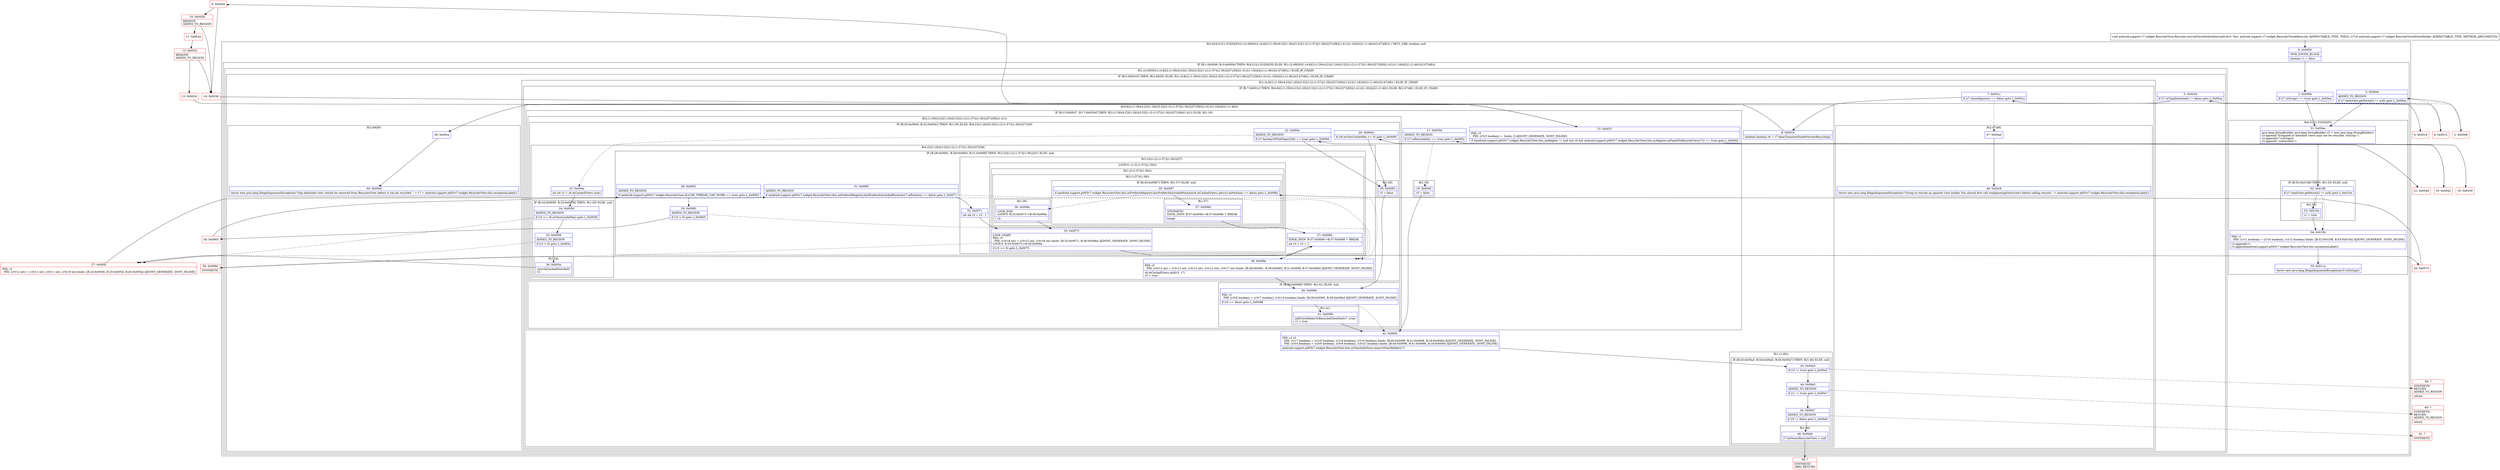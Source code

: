 digraph "CFG forandroid.support.v7.widget.RecyclerView.Recycler.recycleViewHolderInternal(Landroid\/support\/v7\/widget\/RecyclerView$ViewHolder;)V" {
subgraph cluster_Region_1688416210 {
label = "R(2:0|(4:51|(1:53)|54|55)(1:(2:49|50)(1:(4:8|(2:(1:39)(4:23|(1:26)|(3:32|(1:(2:(1:57)|(1:36)))|37)|38)|(1:41))(1:18)|42|(1:(1:46)))(2:47|48)))) | DECL_VAR: boolean null\l";
node [shape=record,color=blue];
Node_0 [shape=record,label="{0\:\ 0x0000|MTH_ENTER_BLOCK\l|boolean r1 = false\l}"];
subgraph cluster_IfRegion_1238669804 {
label = "IF [B:1:0x0006, B:3:0x000e] THEN: R(4:51|(1:53)|54|55) ELSE: R(1:(2:49|50)(1:(4:8|(2:(1:39)(4:23|(1:26)|(3:32|(1:(2:(1:57)|(1:36)))|37)|38)|(1:41))(1:18)|42|(1:(1:46)))(2:47|48)))";
node [shape=record,color=blue];
Node_1 [shape=record,label="{1\:\ 0x0006|if (r7.isScrap() == true) goto L_0x00ea\l}"];
Node_3 [shape=record,label="{3\:\ 0x000e|ADDED_TO_REGION\l|if (r7.itemView.getParent() != null) goto L_0x00ea\l}"];
subgraph cluster_Region_437336261 {
label = "R(4:51|(1:53)|54|55)";
node [shape=record,color=blue];
Node_51 [shape=record,label="{51\:\ 0x00ea|java.lang.StringBuilder java.lang.StringBuilder r3 = new java.lang.StringBuilder()\lr3.append(\"Scrapped or attached views may not be recycled. isScrap:\")\lr3.append(r7.isScrap())\lr3.append(\" isAttached:\")\l}"];
subgraph cluster_IfRegion_1715695185 {
label = "IF [B:52:0x0108] THEN: R(1:53) ELSE: null";
node [shape=record,color=blue];
Node_52 [shape=record,label="{52\:\ 0x0108|if (r7.itemView.getParent() != null) goto L_0x010a\l}"];
subgraph cluster_Region_1205017354 {
label = "R(1:53)";
node [shape=record,color=blue];
Node_53 [shape=record,label="{53\:\ 0x010a|r1 = true\l}"];
}
}
Node_54 [shape=record,label="{54\:\ 0x010b|PHI: r1 \l  PHI: (r1v1 boolean) = (r1v0 boolean), (r1v2 boolean) binds: [B:52:0x0108, B:53:0x010a] A[DONT_GENERATE, DONT_INLINE]\l|r3.append(r1)\lr3.append(android.support.p003v7.widget.RecyclerView.this.exceptionLabel())\l}"];
Node_55 [shape=record,label="{55\:\ 0x011e|throw new java.lang.IllegalArgumentException(r3.toString())\l}"];
}
subgraph cluster_Region_1071291485 {
label = "R(1:(2:49|50)(1:(4:8|(2:(1:39)(4:23|(1:26)|(3:32|(1:(2:(1:57)|(1:36)))|37)|38)|(1:41))(1:18)|42|(1:(1:46)))(2:47|48))) | ELSE_IF_CHAIN\l";
node [shape=record,color=blue];
subgraph cluster_IfRegion_1937679355 {
label = "IF [B:5:0x0016] THEN: R(2:49|50) ELSE: R(1:(4:8|(2:(1:39)(4:23|(1:26)|(3:32|(1:(2:(1:57)|(1:36)))|37)|38)|(1:41))(1:18)|42|(1:(1:46)))(2:47|48)) | ELSE_IF_CHAIN\l";
node [shape=record,color=blue];
Node_5 [shape=record,label="{5\:\ 0x0016|if (r7.isTmpDetached() != false) goto L_0x00ca\l}"];
subgraph cluster_Region_503861121 {
label = "R(2:49|50)";
node [shape=record,color=blue];
Node_49 [shape=record,label="{49\:\ 0x00ca}"];
Node_50 [shape=record,label="{50\:\ 0x00e9|throw new java.lang.IllegalArgumentException(\"Tmp detached view should be removed from RecyclerView before it can be recycled: \" + r7 + android.support.p003v7.widget.RecyclerView.this.exceptionLabel())\l}"];
}
subgraph cluster_Region_1673829367 {
label = "R(1:(4:8|(2:(1:39)(4:23|(1:26)|(3:32|(1:(2:(1:57)|(1:36)))|37)|38)|(1:41))(1:18)|42|(1:(1:46)))(2:47|48)) | ELSE_IF_CHAIN\l";
node [shape=record,color=blue];
subgraph cluster_IfRegion_144165798 {
label = "IF [B:7:0x001c] THEN: R(4:8|(2:(1:39)(4:23|(1:26)|(3:32|(1:(2:(1:57)|(1:36)))|37)|38)|(1:41))(1:18)|42|(1:(1:46))) ELSE: R(2:47|48) | ELSE_IF_CHAIN\l";
node [shape=record,color=blue];
Node_7 [shape=record,label="{7\:\ 0x001c|if (r7.shouldIgnore() == false) goto L_0x001e\l}"];
subgraph cluster_Region_946148701 {
label = "R(4:8|(2:(1:39)(4:23|(1:26)|(3:32|(1:(2:(1:57)|(1:36)))|37)|38)|(1:41))(1:18)|42|(1:(1:46)))";
node [shape=record,color=blue];
Node_8 [shape=record,label="{8\:\ 0x001e|boolean boolean r0 = r7.doesTransientStatePreventRecycling()\l}"];
subgraph cluster_IfRegion_164463462 {
label = "IF [B:15:0x0037, B:17:0x003d] THEN: R(2:(1:39)(4:23|(1:26)|(3:32|(1:(2:(1:57)|(1:36)))|37)|38)|(1:41)) ELSE: R(1:18)";
node [shape=record,color=blue];
Node_15 [shape=record,label="{15\:\ 0x0037|PHI: r3 \l  PHI: (r3v3 boolean) =  binds: [] A[DONT_GENERATE, DONT_INLINE]\l|if ((android.support.p003v7.widget.RecyclerView.this.mAdapter != null && r0 && android.support.p003v7.widget.RecyclerView.this.mAdapter.onFailedToRecycleView(r7)) == true) goto L_0x0042\l}"];
Node_17 [shape=record,label="{17\:\ 0x003d|ADDED_TO_REGION\l|if (r7.isRecyclable() == true) goto L_0x0042\l}"];
subgraph cluster_Region_242270260 {
label = "R(2:(1:39)(4:23|(1:26)|(3:32|(1:(2:(1:57)|(1:36)))|37)|38)|(1:41))";
node [shape=record,color=blue];
subgraph cluster_IfRegion_1381560892 {
label = "IF [B:20:0x0044, B:22:0x004c] THEN: R(1:39) ELSE: R(4:23|(1:26)|(3:32|(1:(2:(1:57)|(1:36)))|37)|38)";
node [shape=record,color=blue];
Node_20 [shape=record,label="{20\:\ 0x0044|if (r6.mViewCacheMax \<= 0) goto L_0x0095\l}"];
Node_22 [shape=record,label="{22\:\ 0x004c|ADDED_TO_REGION\l|if (r7.hasAnyOfTheFlags(526) == true) goto L_0x0095\l}"];
subgraph cluster_Region_436819338 {
label = "R(1:39)";
node [shape=record,color=blue];
Node_39 [shape=record,label="{39\:\ 0x0095|r3 = false\l}"];
}
subgraph cluster_Region_2006622520 {
label = "R(4:23|(1:26)|(3:32|(1:(2:(1:57)|(1:36)))|37)|38)";
node [shape=record,color=blue];
Node_23 [shape=record,label="{23\:\ 0x004e|int int r3 = r6.mCachedViews.size()\l}"];
subgraph cluster_IfRegion_1890761870 {
label = "IF [B:24:0x0056, B:25:0x0058] THEN: R(1:26) ELSE: null";
node [shape=record,color=blue];
Node_24 [shape=record,label="{24\:\ 0x0056|ADDED_TO_REGION\l|if (r3 \>= r6.mViewCacheMax) goto L_0x0058\l}"];
Node_25 [shape=record,label="{25\:\ 0x0058|ADDED_TO_REGION\l|if (r3 \> 0) goto L_0x005a\l}"];
subgraph cluster_Region_1375949975 {
label = "R(1:26)";
node [shape=record,color=blue];
Node_26 [shape=record,label="{26\:\ 0x005a|recycleCachedViewAt(0)\lr3\-\-\l}"];
}
}
subgraph cluster_IfRegion_995580198 {
label = "IF [B:28:0x0061, B:29:0x0063, B:31:0x006f] THEN: R(3:32|(1:(2:(1:57)|(1:36)))|37) ELSE: null";
node [shape=record,color=blue];
Node_28 [shape=record,label="{28\:\ 0x0061|ADDED_TO_REGION\l|if (android.support.p003v7.widget.RecyclerView.ALLOW_THREAD_GAP_WORK == true) goto L_0x0063\l}"];
Node_29 [shape=record,label="{29\:\ 0x0063|ADDED_TO_REGION\l|if (r3 \> 0) goto L_0x0065\l}"];
Node_31 [shape=record,label="{31\:\ 0x006f|ADDED_TO_REGION\l|if (android.support.p003v7.widget.RecyclerView.this.mPrefetchRegistry.lastPrefetchIncludedPosition(r7.mPosition) == false) goto L_0x0071\l}"];
subgraph cluster_Region_41350230 {
label = "R(3:32|(1:(2:(1:57)|(1:36)))|37)";
node [shape=record,color=blue];
Node_32 [shape=record,label="{32\:\ 0x0071|int int r3 = r3 \- 1\l}"];
subgraph cluster_LoopRegion_1180275939 {
label = "LOOP:0: (1:(2:(1:57)|(1:36)))";
node [shape=record,color=blue];
Node_33 [shape=record,label="{33\:\ 0x0073|LOOP_START\lPHI: r3 \l  PHI: (r3v16 int) = (r3v15 int), (r3v18 int) binds: [B:32:0x0071, B:36:0x008a] A[DONT_GENERATE, DONT_INLINE]\lLOOP:0: B:33:0x0073\-\>B:36:0x008a\l|if (r3 \>= 0) goto L_0x0075\l}"];
subgraph cluster_Region_361021603 {
label = "R(1:(2:(1:57)|(1:36)))";
node [shape=record,color=blue];
subgraph cluster_Region_595125070 {
label = "R(2:(1:57)|(1:36))";
node [shape=record,color=blue];
subgraph cluster_IfRegion_594151018 {
label = "IF [B:35:0x0087] THEN: R(1:57) ELSE: null";
node [shape=record,color=blue];
Node_35 [shape=record,label="{35\:\ 0x0087|if (android.support.p003v7.widget.RecyclerView.this.mPrefetchRegistry.lastPrefetchIncludedPosition(r6.mCachedViews.get(r3).mPosition) == false) goto L_0x008d\l}"];
subgraph cluster_Region_729933429 {
label = "R(1:57)";
node [shape=record,color=blue];
Node_57 [shape=record,label="{57\:\ 0x008d|SYNTHETIC\lEDGE_INSN: B:57:0x008d\-\>B:37:0x008d ?: BREAK  \l|break\l}"];
}
}
subgraph cluster_Region_238472798 {
label = "R(1:36)";
node [shape=record,color=blue];
Node_36 [shape=record,label="{36\:\ 0x008a|LOOP_END\lLOOP:0: B:33:0x0073\-\>B:36:0x008a\l|r3\-\-\l}"];
}
}
}
}
Node_37 [shape=record,label="{37\:\ 0x008d|EDGE_INSN: B:57:0x008d\-\>B:37:0x008d ?: BREAK  \l|int r3 = r3 + 1\l}"];
}
}
Node_38 [shape=record,label="{38\:\ 0x008e|PHI: r3 \l  PHI: (r3v13 int) = (r3v12 int), (r3v12 int), (r3v12 int), (r3v17 int) binds: [B:28:0x0061, B:29:0x0063, B:31:0x006f, B:37:0x008d] A[DONT_GENERATE, DONT_INLINE]\l|r6.mCachedViews.add(r3, r7)\lr3 = true\l}"];
}
}
subgraph cluster_IfRegion_1054685227 {
label = "IF [B:40:0x0096] THEN: R(1:41) ELSE: null";
node [shape=record,color=blue];
Node_40 [shape=record,label="{40\:\ 0x0096|PHI: r3 \l  PHI: (r3v6 boolean) = (r3v7 boolean), (r3v14 boolean) binds: [B:39:0x0095, B:38:0x008e] A[DONT_GENERATE, DONT_INLINE]\l|if (r3 == false) goto L_0x0098\l}"];
subgraph cluster_Region_1385984191 {
label = "R(1:41)";
node [shape=record,color=blue];
Node_41 [shape=record,label="{41\:\ 0x0098|addViewHolderToRecycledViewPool(r7, true)\lr1 = true\l}"];
}
}
}
subgraph cluster_Region_1732611435 {
label = "R(1:18)";
node [shape=record,color=blue];
Node_18 [shape=record,label="{18\:\ 0x0040|r3 = false\l}"];
}
}
Node_42 [shape=record,label="{42\:\ 0x009c|PHI: r1 r3 \l  PHI: (r1v7 boolean) = (r1v0 boolean), (r1v8 boolean), (r1v0 boolean) binds: [B:40:0x0096, B:41:0x0098, B:18:0x0040] A[DONT_GENERATE, DONT_INLINE]\l  PHI: (r3v4 boolean) = (r3v6 boolean), (r3v6 boolean), (r3v21 boolean) binds: [B:40:0x0096, B:41:0x0098, B:18:0x0040] A[DONT_GENERATE, DONT_INLINE]\l|android.support.p003v7.widget.RecyclerView.this.mViewInfoStore.removeViewHolder(r7)\l}"];
subgraph cluster_Region_233797259 {
label = "R(1:(1:46))";
node [shape=record,color=blue];
subgraph cluster_IfRegion_1739672042 {
label = "IF [B:43:0x00a3, B:44:0x00a5, B:45:0x00a7] THEN: R(1:46) ELSE: null";
node [shape=record,color=blue];
Node_43 [shape=record,label="{43\:\ 0x00a3|if (r3 != true) goto L_0x00a5\l}"];
Node_44 [shape=record,label="{44\:\ 0x00a5|ADDED_TO_REGION\l|if (r1 != true) goto L_0x00a7\l}"];
Node_45 [shape=record,label="{45\:\ 0x00a7|ADDED_TO_REGION\l|if (r0 != false) goto L_0x00a9\l}"];
subgraph cluster_Region_1776912107 {
label = "R(1:46)";
node [shape=record,color=blue];
Node_46 [shape=record,label="{46\:\ 0x00a9|r7.mOwnerRecyclerView = null\l}"];
}
}
}
}
subgraph cluster_Region_1300199405 {
label = "R(2:47|48)";
node [shape=record,color=blue];
Node_47 [shape=record,label="{47\:\ 0x00ad}"];
Node_48 [shape=record,label="{48\:\ 0x00c9|throw new java.lang.IllegalArgumentException(\"Trying to recycle an ignored view holder. You should first call stopIgnoringView(view) before calling recycle.\" + android.support.p003v7.widget.RecyclerView.this.exceptionLabel())\l}"];
}
}
}
}
}
}
}
Node_2 [shape=record,color=red,label="{2\:\ 0x0008}"];
Node_4 [shape=record,color=red,label="{4\:\ 0x0012}"];
Node_6 [shape=record,color=red,label="{6\:\ 0x0018}"];
Node_9 [shape=record,color=red,label="{9\:\ 0x0026}"];
Node_10 [shape=record,color=red,label="{10\:\ 0x0028|REMOVE\lADDED_TO_REGION\l}"];
Node_11 [shape=record,color=red,label="{11\:\ 0x002a}"];
Node_12 [shape=record,color=red,label="{12\:\ 0x0032|REMOVE\lADDED_TO_REGION\l}"];
Node_13 [shape=record,color=red,label="{13\:\ 0x0034}"];
Node_14 [shape=record,color=red,label="{14\:\ 0x0036}"];
Node_16 [shape=record,color=red,label="{16\:\ 0x0039}"];
Node_19 [shape=record,color=red,label="{19\:\ 0x0042}"];
Node_21 [shape=record,color=red,label="{21\:\ 0x0046}"];
Node_27 [shape=record,color=red,label="{27\:\ 0x005f|PHI: r3 \l  PHI: (r3v12 int) = (r3v11 int), (r3v11 int), (r3v19 int) binds: [B:24:0x0056, B:25:0x0058, B:26:0x005a] A[DONT_GENERATE, DONT_INLINE]\l}"];
Node_30 [shape=record,color=red,label="{30\:\ 0x0065}"];
Node_34 [shape=record,color=red,label="{34\:\ 0x0075}"];
Node_56 [shape=record,color=red,label="{56\:\ 0x008d|SYNTHETIC\l}"];
Node_58 [shape=record,color=red,label="{58\:\ ?|SYNTHETIC\lORIG_RETURN\l}"];
Node_59 [shape=record,color=red,label="{59\:\ ?|SYNTHETIC\lRETURN\lADDED_TO_REGION\l|return\l}"];
Node_60 [shape=record,color=red,label="{60\:\ ?|SYNTHETIC\lRETURN\lADDED_TO_REGION\l|return\l}"];
Node_61 [shape=record,color=red,label="{61\:\ ?|SYNTHETIC\l}"];
MethodNode[shape=record,label="{void android.support.v7.widget.RecyclerView.Recycler.recycleViewHolderInternal((r6v0 'this' android.support.v7.widget.RecyclerView$Recycler A[IMMUTABLE_TYPE, THIS]), (r7v0 android.support.v7.widget.RecyclerView$ViewHolder A[IMMUTABLE_TYPE, METHOD_ARGUMENT])) }"];
MethodNode -> Node_0;
Node_0 -> Node_1;
Node_1 -> Node_2[style=dashed];
Node_1 -> Node_51;
Node_3 -> Node_4[style=dashed];
Node_3 -> Node_51;
Node_51 -> Node_52;
Node_52 -> Node_53;
Node_52 -> Node_54[style=dashed];
Node_53 -> Node_54;
Node_54 -> Node_55;
Node_5 -> Node_6[style=dashed];
Node_5 -> Node_49;
Node_49 -> Node_50;
Node_7 -> Node_8;
Node_7 -> Node_47[style=dashed];
Node_8 -> Node_9;
Node_15 -> Node_16[style=dashed];
Node_15 -> Node_19;
Node_17 -> Node_18[style=dashed];
Node_17 -> Node_19;
Node_20 -> Node_21[style=dashed];
Node_20 -> Node_39;
Node_22 -> Node_23[style=dashed];
Node_22 -> Node_39;
Node_39 -> Node_40;
Node_23 -> Node_24;
Node_24 -> Node_25;
Node_24 -> Node_27[style=dashed];
Node_25 -> Node_26;
Node_25 -> Node_27[style=dashed];
Node_26 -> Node_27;
Node_28 -> Node_29;
Node_28 -> Node_38[style=dashed];
Node_29 -> Node_30;
Node_29 -> Node_38[style=dashed];
Node_31 -> Node_32;
Node_31 -> Node_38[style=dashed];
Node_32 -> Node_33;
Node_33 -> Node_34;
Node_33 -> Node_56[style=dashed];
Node_35 -> Node_36[style=dashed];
Node_35 -> Node_57;
Node_57 -> Node_37;
Node_36 -> Node_33;
Node_37 -> Node_38;
Node_38 -> Node_40;
Node_40 -> Node_41;
Node_40 -> Node_42[style=dashed];
Node_41 -> Node_42;
Node_18 -> Node_42;
Node_42 -> Node_43;
Node_43 -> Node_44;
Node_43 -> Node_59[style=dashed];
Node_44 -> Node_45;
Node_44 -> Node_60[style=dashed];
Node_45 -> Node_46;
Node_45 -> Node_61[style=dashed];
Node_46 -> Node_58;
Node_47 -> Node_48;
Node_2 -> Node_3;
Node_4 -> Node_5;
Node_6 -> Node_7;
Node_9 -> Node_10;
Node_9 -> Node_14;
Node_10 -> Node_11;
Node_10 -> Node_14;
Node_11 -> Node_12;
Node_12 -> Node_13;
Node_12 -> Node_14;
Node_13 -> Node_15;
Node_14 -> Node_15;
Node_16 -> Node_17;
Node_19 -> Node_20;
Node_21 -> Node_22;
Node_27 -> Node_28;
Node_30 -> Node_31;
Node_34 -> Node_35;
Node_56 -> Node_37;
}

